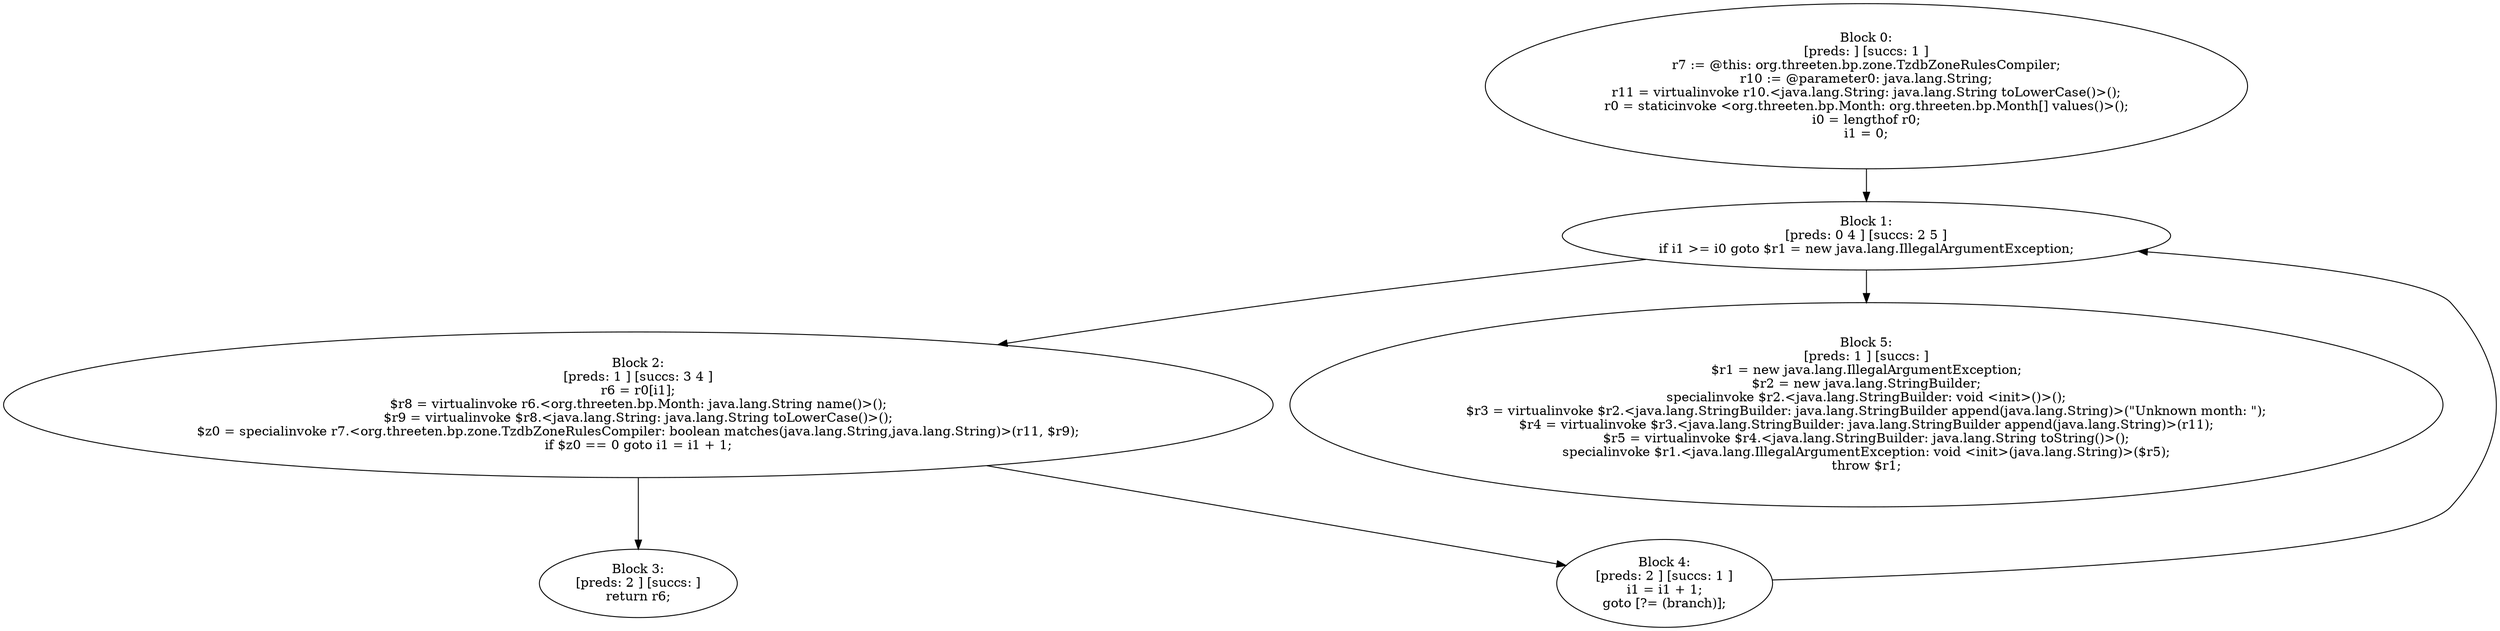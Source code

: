 digraph "unitGraph" {
    "Block 0:
[preds: ] [succs: 1 ]
r7 := @this: org.threeten.bp.zone.TzdbZoneRulesCompiler;
r10 := @parameter0: java.lang.String;
r11 = virtualinvoke r10.<java.lang.String: java.lang.String toLowerCase()>();
r0 = staticinvoke <org.threeten.bp.Month: org.threeten.bp.Month[] values()>();
i0 = lengthof r0;
i1 = 0;
"
    "Block 1:
[preds: 0 4 ] [succs: 2 5 ]
if i1 >= i0 goto $r1 = new java.lang.IllegalArgumentException;
"
    "Block 2:
[preds: 1 ] [succs: 3 4 ]
r6 = r0[i1];
$r8 = virtualinvoke r6.<org.threeten.bp.Month: java.lang.String name()>();
$r9 = virtualinvoke $r8.<java.lang.String: java.lang.String toLowerCase()>();
$z0 = specialinvoke r7.<org.threeten.bp.zone.TzdbZoneRulesCompiler: boolean matches(java.lang.String,java.lang.String)>(r11, $r9);
if $z0 == 0 goto i1 = i1 + 1;
"
    "Block 3:
[preds: 2 ] [succs: ]
return r6;
"
    "Block 4:
[preds: 2 ] [succs: 1 ]
i1 = i1 + 1;
goto [?= (branch)];
"
    "Block 5:
[preds: 1 ] [succs: ]
$r1 = new java.lang.IllegalArgumentException;
$r2 = new java.lang.StringBuilder;
specialinvoke $r2.<java.lang.StringBuilder: void <init>()>();
$r3 = virtualinvoke $r2.<java.lang.StringBuilder: java.lang.StringBuilder append(java.lang.String)>(\"Unknown month: \");
$r4 = virtualinvoke $r3.<java.lang.StringBuilder: java.lang.StringBuilder append(java.lang.String)>(r11);
$r5 = virtualinvoke $r4.<java.lang.StringBuilder: java.lang.String toString()>();
specialinvoke $r1.<java.lang.IllegalArgumentException: void <init>(java.lang.String)>($r5);
throw $r1;
"
    "Block 0:
[preds: ] [succs: 1 ]
r7 := @this: org.threeten.bp.zone.TzdbZoneRulesCompiler;
r10 := @parameter0: java.lang.String;
r11 = virtualinvoke r10.<java.lang.String: java.lang.String toLowerCase()>();
r0 = staticinvoke <org.threeten.bp.Month: org.threeten.bp.Month[] values()>();
i0 = lengthof r0;
i1 = 0;
"->"Block 1:
[preds: 0 4 ] [succs: 2 5 ]
if i1 >= i0 goto $r1 = new java.lang.IllegalArgumentException;
";
    "Block 1:
[preds: 0 4 ] [succs: 2 5 ]
if i1 >= i0 goto $r1 = new java.lang.IllegalArgumentException;
"->"Block 2:
[preds: 1 ] [succs: 3 4 ]
r6 = r0[i1];
$r8 = virtualinvoke r6.<org.threeten.bp.Month: java.lang.String name()>();
$r9 = virtualinvoke $r8.<java.lang.String: java.lang.String toLowerCase()>();
$z0 = specialinvoke r7.<org.threeten.bp.zone.TzdbZoneRulesCompiler: boolean matches(java.lang.String,java.lang.String)>(r11, $r9);
if $z0 == 0 goto i1 = i1 + 1;
";
    "Block 1:
[preds: 0 4 ] [succs: 2 5 ]
if i1 >= i0 goto $r1 = new java.lang.IllegalArgumentException;
"->"Block 5:
[preds: 1 ] [succs: ]
$r1 = new java.lang.IllegalArgumentException;
$r2 = new java.lang.StringBuilder;
specialinvoke $r2.<java.lang.StringBuilder: void <init>()>();
$r3 = virtualinvoke $r2.<java.lang.StringBuilder: java.lang.StringBuilder append(java.lang.String)>(\"Unknown month: \");
$r4 = virtualinvoke $r3.<java.lang.StringBuilder: java.lang.StringBuilder append(java.lang.String)>(r11);
$r5 = virtualinvoke $r4.<java.lang.StringBuilder: java.lang.String toString()>();
specialinvoke $r1.<java.lang.IllegalArgumentException: void <init>(java.lang.String)>($r5);
throw $r1;
";
    "Block 2:
[preds: 1 ] [succs: 3 4 ]
r6 = r0[i1];
$r8 = virtualinvoke r6.<org.threeten.bp.Month: java.lang.String name()>();
$r9 = virtualinvoke $r8.<java.lang.String: java.lang.String toLowerCase()>();
$z0 = specialinvoke r7.<org.threeten.bp.zone.TzdbZoneRulesCompiler: boolean matches(java.lang.String,java.lang.String)>(r11, $r9);
if $z0 == 0 goto i1 = i1 + 1;
"->"Block 3:
[preds: 2 ] [succs: ]
return r6;
";
    "Block 2:
[preds: 1 ] [succs: 3 4 ]
r6 = r0[i1];
$r8 = virtualinvoke r6.<org.threeten.bp.Month: java.lang.String name()>();
$r9 = virtualinvoke $r8.<java.lang.String: java.lang.String toLowerCase()>();
$z0 = specialinvoke r7.<org.threeten.bp.zone.TzdbZoneRulesCompiler: boolean matches(java.lang.String,java.lang.String)>(r11, $r9);
if $z0 == 0 goto i1 = i1 + 1;
"->"Block 4:
[preds: 2 ] [succs: 1 ]
i1 = i1 + 1;
goto [?= (branch)];
";
    "Block 4:
[preds: 2 ] [succs: 1 ]
i1 = i1 + 1;
goto [?= (branch)];
"->"Block 1:
[preds: 0 4 ] [succs: 2 5 ]
if i1 >= i0 goto $r1 = new java.lang.IllegalArgumentException;
";
}
